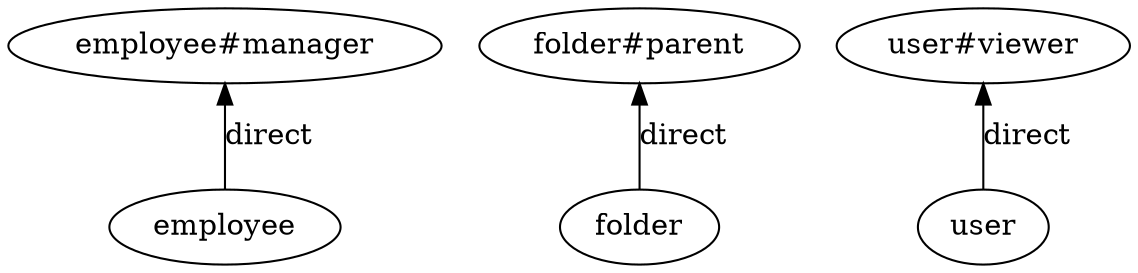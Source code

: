 digraph {
graph [
rankdir=BT
];

// Node definitions.
0 [label=employee];
1 [label="employee#manager"];
2 [label=folder];
3 [label="folder#parent"];
4 [label=user];
5 [label="user#viewer"];

// Edge definitions.
0 -> 1 [label=direct];
2 -> 3 [label=direct];
4 -> 5 [label=direct];
}